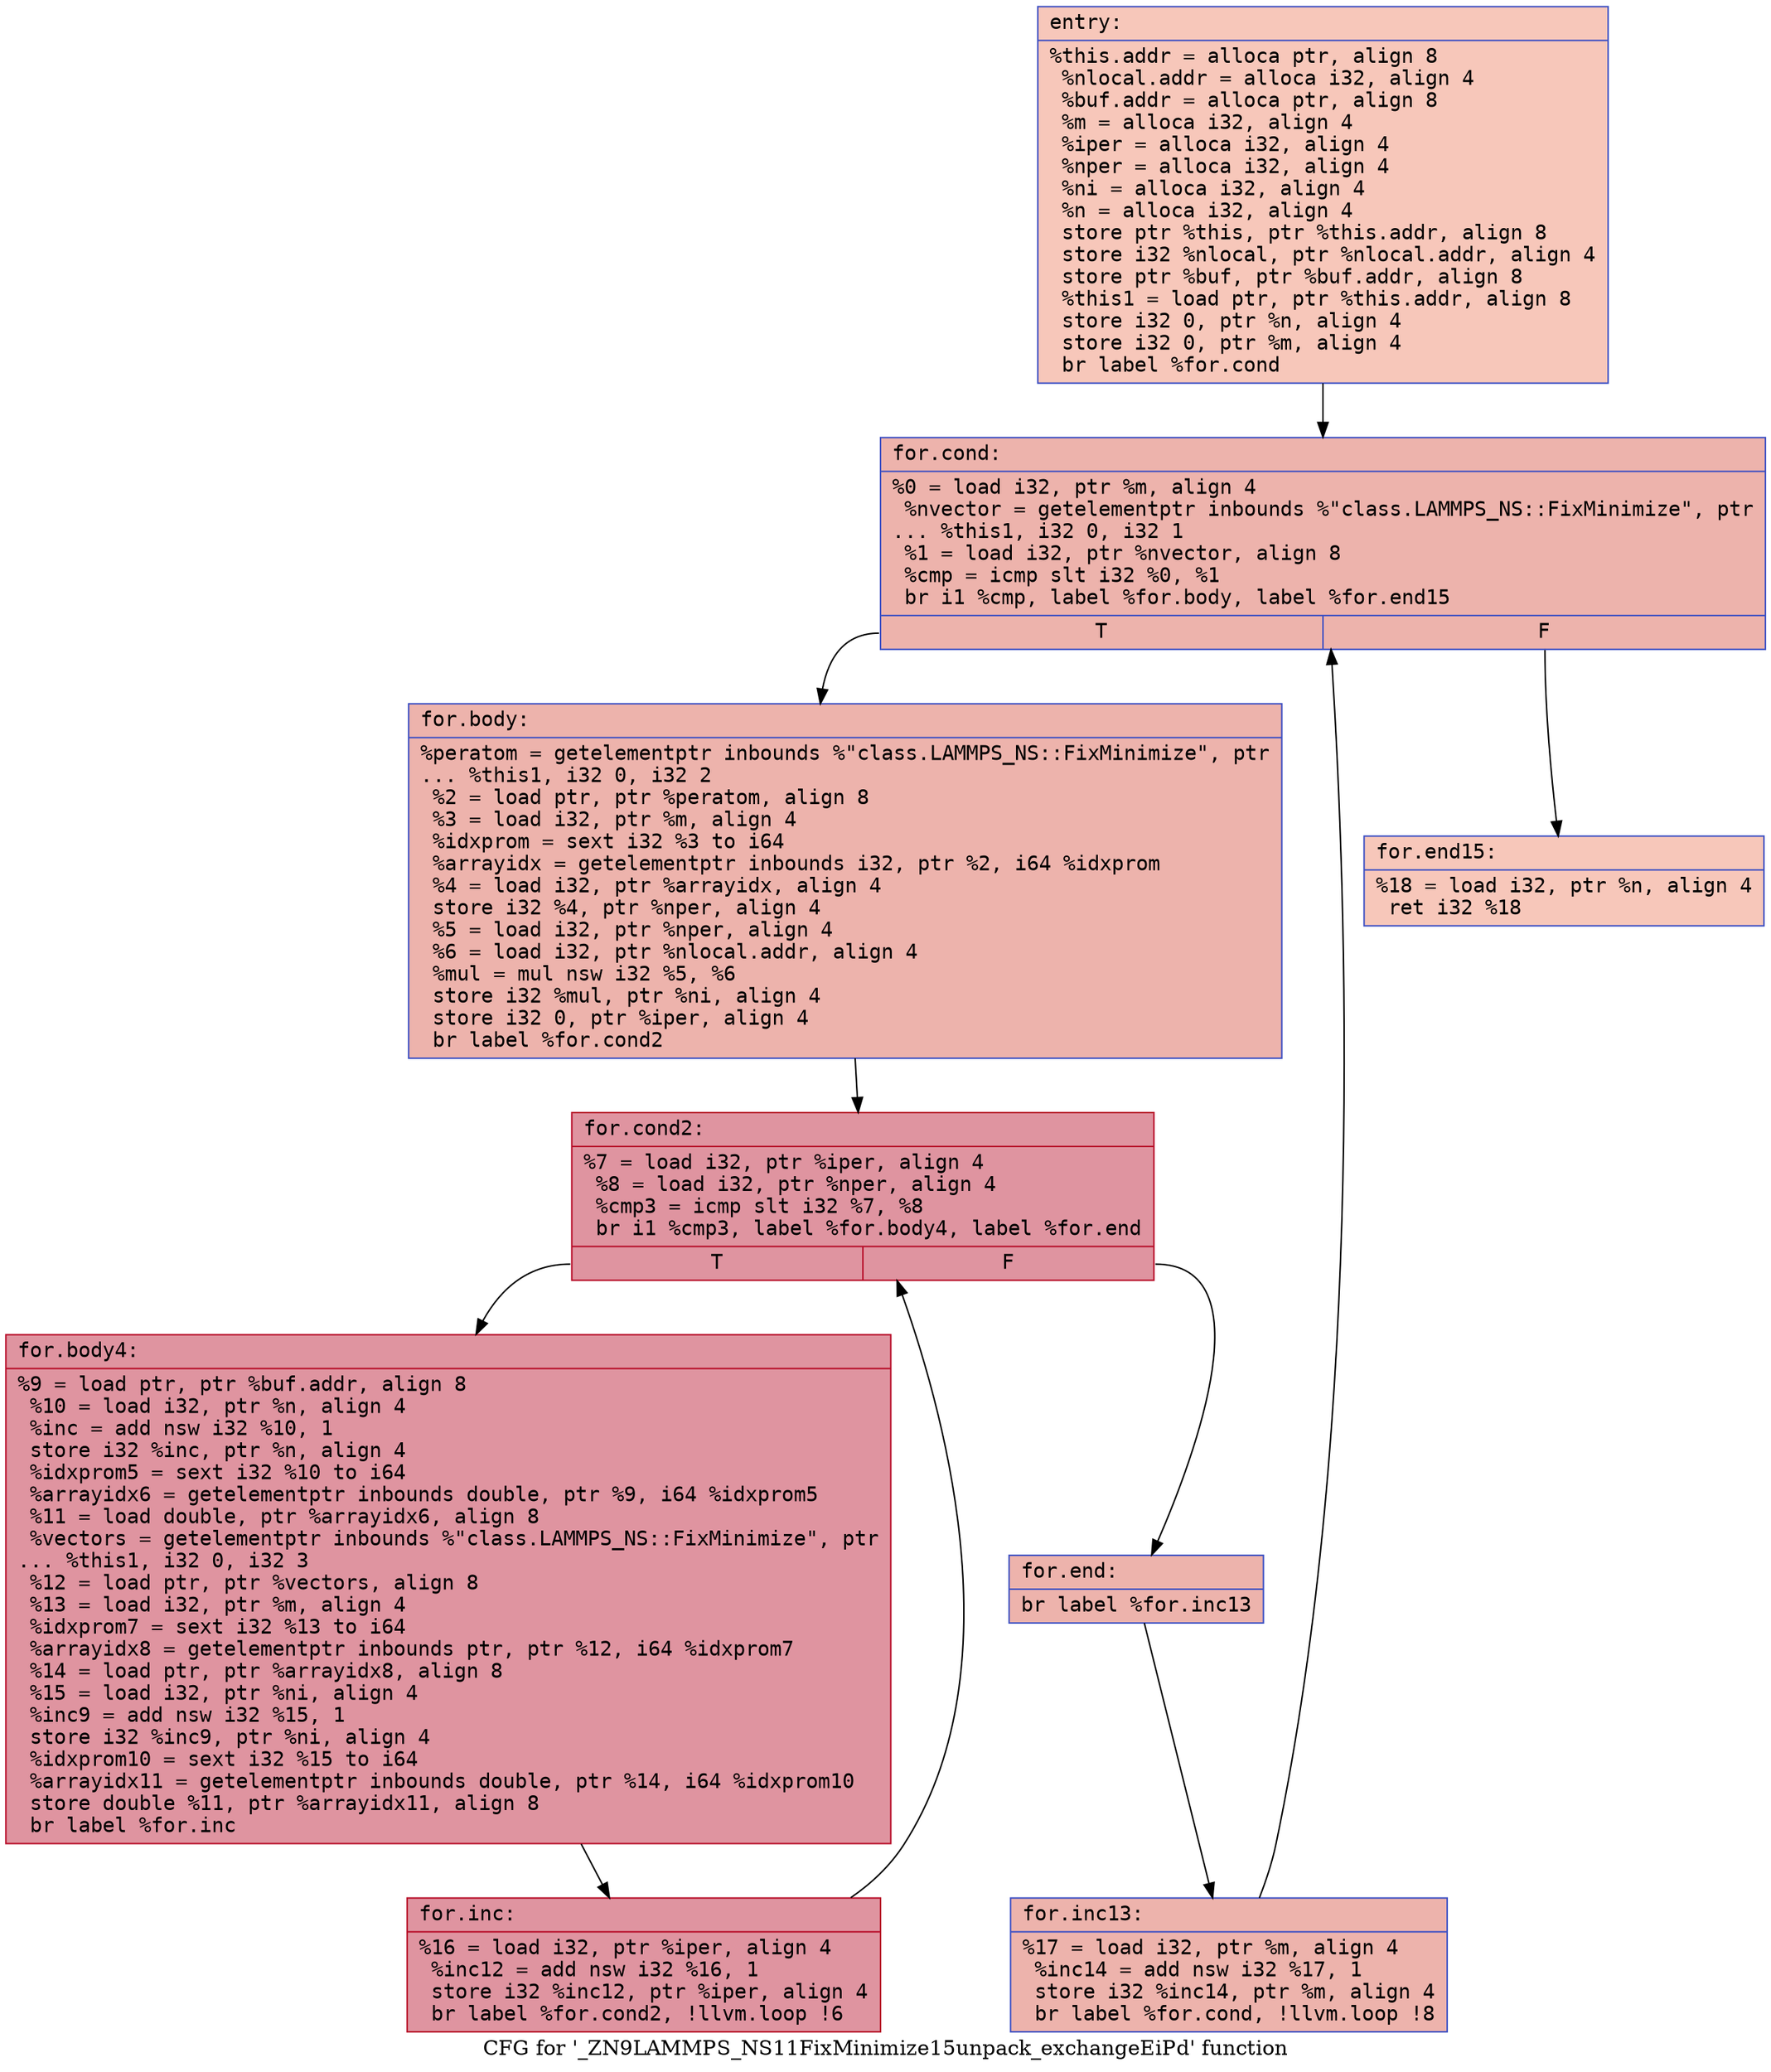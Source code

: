 digraph "CFG for '_ZN9LAMMPS_NS11FixMinimize15unpack_exchangeEiPd' function" {
	label="CFG for '_ZN9LAMMPS_NS11FixMinimize15unpack_exchangeEiPd' function";

	Node0x5624a1c04890 [shape=record,color="#3d50c3ff", style=filled, fillcolor="#ec7f6370" fontname="Courier",label="{entry:\l|  %this.addr = alloca ptr, align 8\l  %nlocal.addr = alloca i32, align 4\l  %buf.addr = alloca ptr, align 8\l  %m = alloca i32, align 4\l  %iper = alloca i32, align 4\l  %nper = alloca i32, align 4\l  %ni = alloca i32, align 4\l  %n = alloca i32, align 4\l  store ptr %this, ptr %this.addr, align 8\l  store i32 %nlocal, ptr %nlocal.addr, align 4\l  store ptr %buf, ptr %buf.addr, align 8\l  %this1 = load ptr, ptr %this.addr, align 8\l  store i32 0, ptr %n, align 4\l  store i32 0, ptr %m, align 4\l  br label %for.cond\l}"];
	Node0x5624a1c04890 -> Node0x5624a1c42a30[tooltip="entry -> for.cond\nProbability 100.00%" ];
	Node0x5624a1c42a30 [shape=record,color="#3d50c3ff", style=filled, fillcolor="#d6524470" fontname="Courier",label="{for.cond:\l|  %0 = load i32, ptr %m, align 4\l  %nvector = getelementptr inbounds %\"class.LAMMPS_NS::FixMinimize\", ptr\l... %this1, i32 0, i32 1\l  %1 = load i32, ptr %nvector, align 8\l  %cmp = icmp slt i32 %0, %1\l  br i1 %cmp, label %for.body, label %for.end15\l|{<s0>T|<s1>F}}"];
	Node0x5624a1c42a30:s0 -> Node0x5624a1c42d80[tooltip="for.cond -> for.body\nProbability 96.88%" ];
	Node0x5624a1c42a30:s1 -> Node0x5624a1c42e00[tooltip="for.cond -> for.end15\nProbability 3.12%" ];
	Node0x5624a1c42d80 [shape=record,color="#3d50c3ff", style=filled, fillcolor="#d6524470" fontname="Courier",label="{for.body:\l|  %peratom = getelementptr inbounds %\"class.LAMMPS_NS::FixMinimize\", ptr\l... %this1, i32 0, i32 2\l  %2 = load ptr, ptr %peratom, align 8\l  %3 = load i32, ptr %m, align 4\l  %idxprom = sext i32 %3 to i64\l  %arrayidx = getelementptr inbounds i32, ptr %2, i64 %idxprom\l  %4 = load i32, ptr %arrayidx, align 4\l  store i32 %4, ptr %nper, align 4\l  %5 = load i32, ptr %nper, align 4\l  %6 = load i32, ptr %nlocal.addr, align 4\l  %mul = mul nsw i32 %5, %6\l  store i32 %mul, ptr %ni, align 4\l  store i32 0, ptr %iper, align 4\l  br label %for.cond2\l}"];
	Node0x5624a1c42d80 -> Node0x5624a1c43680[tooltip="for.body -> for.cond2\nProbability 100.00%" ];
	Node0x5624a1c43680 [shape=record,color="#b70d28ff", style=filled, fillcolor="#b70d2870" fontname="Courier",label="{for.cond2:\l|  %7 = load i32, ptr %iper, align 4\l  %8 = load i32, ptr %nper, align 4\l  %cmp3 = icmp slt i32 %7, %8\l  br i1 %cmp3, label %for.body4, label %for.end\l|{<s0>T|<s1>F}}"];
	Node0x5624a1c43680:s0 -> Node0x5624a1c43920[tooltip="for.cond2 -> for.body4\nProbability 96.88%" ];
	Node0x5624a1c43680:s1 -> Node0x5624a1c427f0[tooltip="for.cond2 -> for.end\nProbability 3.12%" ];
	Node0x5624a1c43920 [shape=record,color="#b70d28ff", style=filled, fillcolor="#b70d2870" fontname="Courier",label="{for.body4:\l|  %9 = load ptr, ptr %buf.addr, align 8\l  %10 = load i32, ptr %n, align 4\l  %inc = add nsw i32 %10, 1\l  store i32 %inc, ptr %n, align 4\l  %idxprom5 = sext i32 %10 to i64\l  %arrayidx6 = getelementptr inbounds double, ptr %9, i64 %idxprom5\l  %11 = load double, ptr %arrayidx6, align 8\l  %vectors = getelementptr inbounds %\"class.LAMMPS_NS::FixMinimize\", ptr\l... %this1, i32 0, i32 3\l  %12 = load ptr, ptr %vectors, align 8\l  %13 = load i32, ptr %m, align 4\l  %idxprom7 = sext i32 %13 to i64\l  %arrayidx8 = getelementptr inbounds ptr, ptr %12, i64 %idxprom7\l  %14 = load ptr, ptr %arrayidx8, align 8\l  %15 = load i32, ptr %ni, align 4\l  %inc9 = add nsw i32 %15, 1\l  store i32 %inc9, ptr %ni, align 4\l  %idxprom10 = sext i32 %15 to i64\l  %arrayidx11 = getelementptr inbounds double, ptr %14, i64 %idxprom10\l  store double %11, ptr %arrayidx11, align 8\l  br label %for.inc\l}"];
	Node0x5624a1c43920 -> Node0x5624a1c44830[tooltip="for.body4 -> for.inc\nProbability 100.00%" ];
	Node0x5624a1c44830 [shape=record,color="#b70d28ff", style=filled, fillcolor="#b70d2870" fontname="Courier",label="{for.inc:\l|  %16 = load i32, ptr %iper, align 4\l  %inc12 = add nsw i32 %16, 1\l  store i32 %inc12, ptr %iper, align 4\l  br label %for.cond2, !llvm.loop !6\l}"];
	Node0x5624a1c44830 -> Node0x5624a1c43680[tooltip="for.inc -> for.cond2\nProbability 100.00%" ];
	Node0x5624a1c427f0 [shape=record,color="#3d50c3ff", style=filled, fillcolor="#d6524470" fontname="Courier",label="{for.end:\l|  br label %for.inc13\l}"];
	Node0x5624a1c427f0 -> Node0x5624a1c44c20[tooltip="for.end -> for.inc13\nProbability 100.00%" ];
	Node0x5624a1c44c20 [shape=record,color="#3d50c3ff", style=filled, fillcolor="#d6524470" fontname="Courier",label="{for.inc13:\l|  %17 = load i32, ptr %m, align 4\l  %inc14 = add nsw i32 %17, 1\l  store i32 %inc14, ptr %m, align 4\l  br label %for.cond, !llvm.loop !8\l}"];
	Node0x5624a1c44c20 -> Node0x5624a1c42a30[tooltip="for.inc13 -> for.cond\nProbability 100.00%" ];
	Node0x5624a1c42e00 [shape=record,color="#3d50c3ff", style=filled, fillcolor="#ec7f6370" fontname="Courier",label="{for.end15:\l|  %18 = load i32, ptr %n, align 4\l  ret i32 %18\l}"];
}
